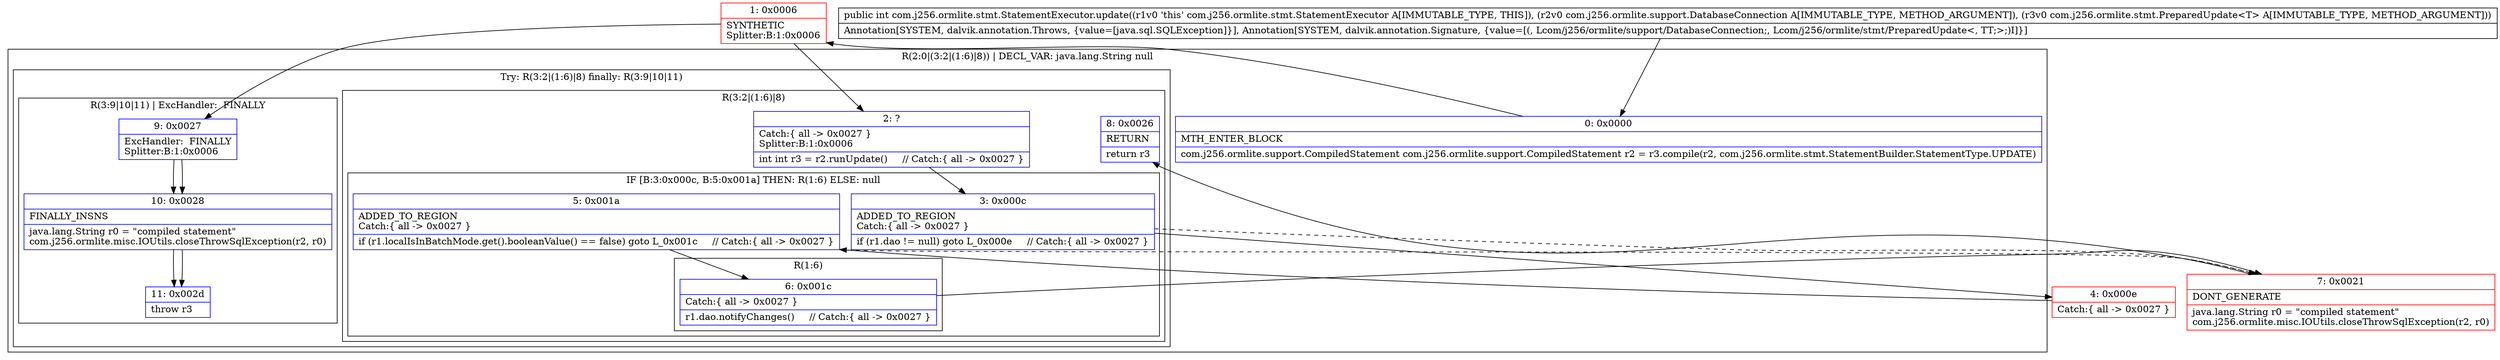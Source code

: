 digraph "CFG forcom.j256.ormlite.stmt.StatementExecutor.update(Lcom\/j256\/ormlite\/support\/DatabaseConnection;Lcom\/j256\/ormlite\/stmt\/PreparedUpdate;)I" {
subgraph cluster_Region_1417739099 {
label = "R(2:0|(3:2|(1:6)|8)) | DECL_VAR: java.lang.String null\l";
node [shape=record,color=blue];
Node_0 [shape=record,label="{0\:\ 0x0000|MTH_ENTER_BLOCK\l|com.j256.ormlite.support.CompiledStatement com.j256.ormlite.support.CompiledStatement r2 = r3.compile(r2, com.j256.ormlite.stmt.StatementBuilder.StatementType.UPDATE)\l}"];
subgraph cluster_TryCatchRegion_1396745285 {
label = "Try: R(3:2|(1:6)|8) finally: R(3:9|10|11)";
node [shape=record,color=blue];
subgraph cluster_Region_2006167380 {
label = "R(3:2|(1:6)|8)";
node [shape=record,color=blue];
Node_2 [shape=record,label="{2\:\ ?|Catch:\{ all \-\> 0x0027 \}\lSplitter:B:1:0x0006\l|int int r3 = r2.runUpdate()     \/\/ Catch:\{ all \-\> 0x0027 \}\l}"];
subgraph cluster_IfRegion_1212033786 {
label = "IF [B:3:0x000c, B:5:0x001a] THEN: R(1:6) ELSE: null";
node [shape=record,color=blue];
Node_3 [shape=record,label="{3\:\ 0x000c|ADDED_TO_REGION\lCatch:\{ all \-\> 0x0027 \}\l|if (r1.dao != null) goto L_0x000e     \/\/ Catch:\{ all \-\> 0x0027 \}\l}"];
Node_5 [shape=record,label="{5\:\ 0x001a|ADDED_TO_REGION\lCatch:\{ all \-\> 0x0027 \}\l|if (r1.localIsInBatchMode.get().booleanValue() == false) goto L_0x001c     \/\/ Catch:\{ all \-\> 0x0027 \}\l}"];
subgraph cluster_Region_1432167396 {
label = "R(1:6)";
node [shape=record,color=blue];
Node_6 [shape=record,label="{6\:\ 0x001c|Catch:\{ all \-\> 0x0027 \}\l|r1.dao.notifyChanges()     \/\/ Catch:\{ all \-\> 0x0027 \}\l}"];
}
}
Node_8 [shape=record,label="{8\:\ 0x0026|RETURN\l|return r3\l}"];
}
subgraph cluster_Region_137931853 {
label = "R(3:9|10|11) | ExcHandler:  FINALLY\l";
node [shape=record,color=blue];
Node_9 [shape=record,label="{9\:\ 0x0027|ExcHandler:  FINALLY\lSplitter:B:1:0x0006\l}"];
Node_10 [shape=record,label="{10\:\ 0x0028|FINALLY_INSNS\l|java.lang.String r0 = \"compiled statement\"\lcom.j256.ormlite.misc.IOUtils.closeThrowSqlException(r2, r0)\l}"];
Node_11 [shape=record,label="{11\:\ 0x002d|throw r3\l}"];
}
}
}
subgraph cluster_Region_137931853 {
label = "R(3:9|10|11) | ExcHandler:  FINALLY\l";
node [shape=record,color=blue];
Node_9 [shape=record,label="{9\:\ 0x0027|ExcHandler:  FINALLY\lSplitter:B:1:0x0006\l}"];
Node_10 [shape=record,label="{10\:\ 0x0028|FINALLY_INSNS\l|java.lang.String r0 = \"compiled statement\"\lcom.j256.ormlite.misc.IOUtils.closeThrowSqlException(r2, r0)\l}"];
Node_11 [shape=record,label="{11\:\ 0x002d|throw r3\l}"];
}
Node_1 [shape=record,color=red,label="{1\:\ 0x0006|SYNTHETIC\lSplitter:B:1:0x0006\l}"];
Node_4 [shape=record,color=red,label="{4\:\ 0x000e|Catch:\{ all \-\> 0x0027 \}\l}"];
Node_7 [shape=record,color=red,label="{7\:\ 0x0021|DONT_GENERATE\l|java.lang.String r0 = \"compiled statement\"\lcom.j256.ormlite.misc.IOUtils.closeThrowSqlException(r2, r0)\l}"];
MethodNode[shape=record,label="{public int com.j256.ormlite.stmt.StatementExecutor.update((r1v0 'this' com.j256.ormlite.stmt.StatementExecutor A[IMMUTABLE_TYPE, THIS]), (r2v0 com.j256.ormlite.support.DatabaseConnection A[IMMUTABLE_TYPE, METHOD_ARGUMENT]), (r3v0 com.j256.ormlite.stmt.PreparedUpdate\<T\> A[IMMUTABLE_TYPE, METHOD_ARGUMENT]))  | Annotation[SYSTEM, dalvik.annotation.Throws, \{value=[java.sql.SQLException]\}], Annotation[SYSTEM, dalvik.annotation.Signature, \{value=[(, Lcom\/j256\/ormlite\/support\/DatabaseConnection;, Lcom\/j256\/ormlite\/stmt\/PreparedUpdate\<, TT;\>;)I]\}]\l}"];
MethodNode -> Node_0;
Node_0 -> Node_1;
Node_2 -> Node_3;
Node_3 -> Node_4;
Node_3 -> Node_7[style=dashed];
Node_5 -> Node_6;
Node_5 -> Node_7[style=dashed];
Node_6 -> Node_7;
Node_9 -> Node_10;
Node_10 -> Node_11;
Node_9 -> Node_10;
Node_10 -> Node_11;
Node_1 -> Node_2;
Node_1 -> Node_9;
Node_4 -> Node_5;
Node_7 -> Node_8;
}

